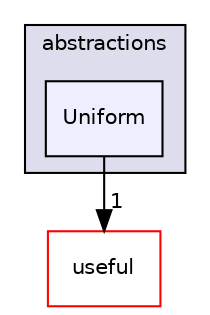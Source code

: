 digraph "abstractions/Uniform" {
  compound=true
  node [ fontsize="10", fontname="Helvetica"];
  edge [ labelfontsize="10", labelfontname="Helvetica"];
  subgraph clusterdir_898d9f057ab0c3f0aea2afe60f29a516 {
    graph [ bgcolor="#ddddee", pencolor="black", label="abstractions" fontname="Helvetica", fontsize="10", URL="dir_898d9f057ab0c3f0aea2afe60f29a516.html"]
  dir_2bd00d667ff126c03c4c56ce347e0426 [shape=box, label="Uniform", style="filled", fillcolor="#eeeeff", pencolor="black", URL="dir_2bd00d667ff126c03c4c56ce347e0426.html"];
  }
  dir_1a59a3d145870e2ede777001faa583ab [shape=box label="useful" fillcolor="white" style="filled" color="red" URL="dir_1a59a3d145870e2ede777001faa583ab.html"];
  dir_2bd00d667ff126c03c4c56ce347e0426->dir_1a59a3d145870e2ede777001faa583ab [headlabel="1", labeldistance=1.5 headhref="dir_000012_000018.html"];
}
